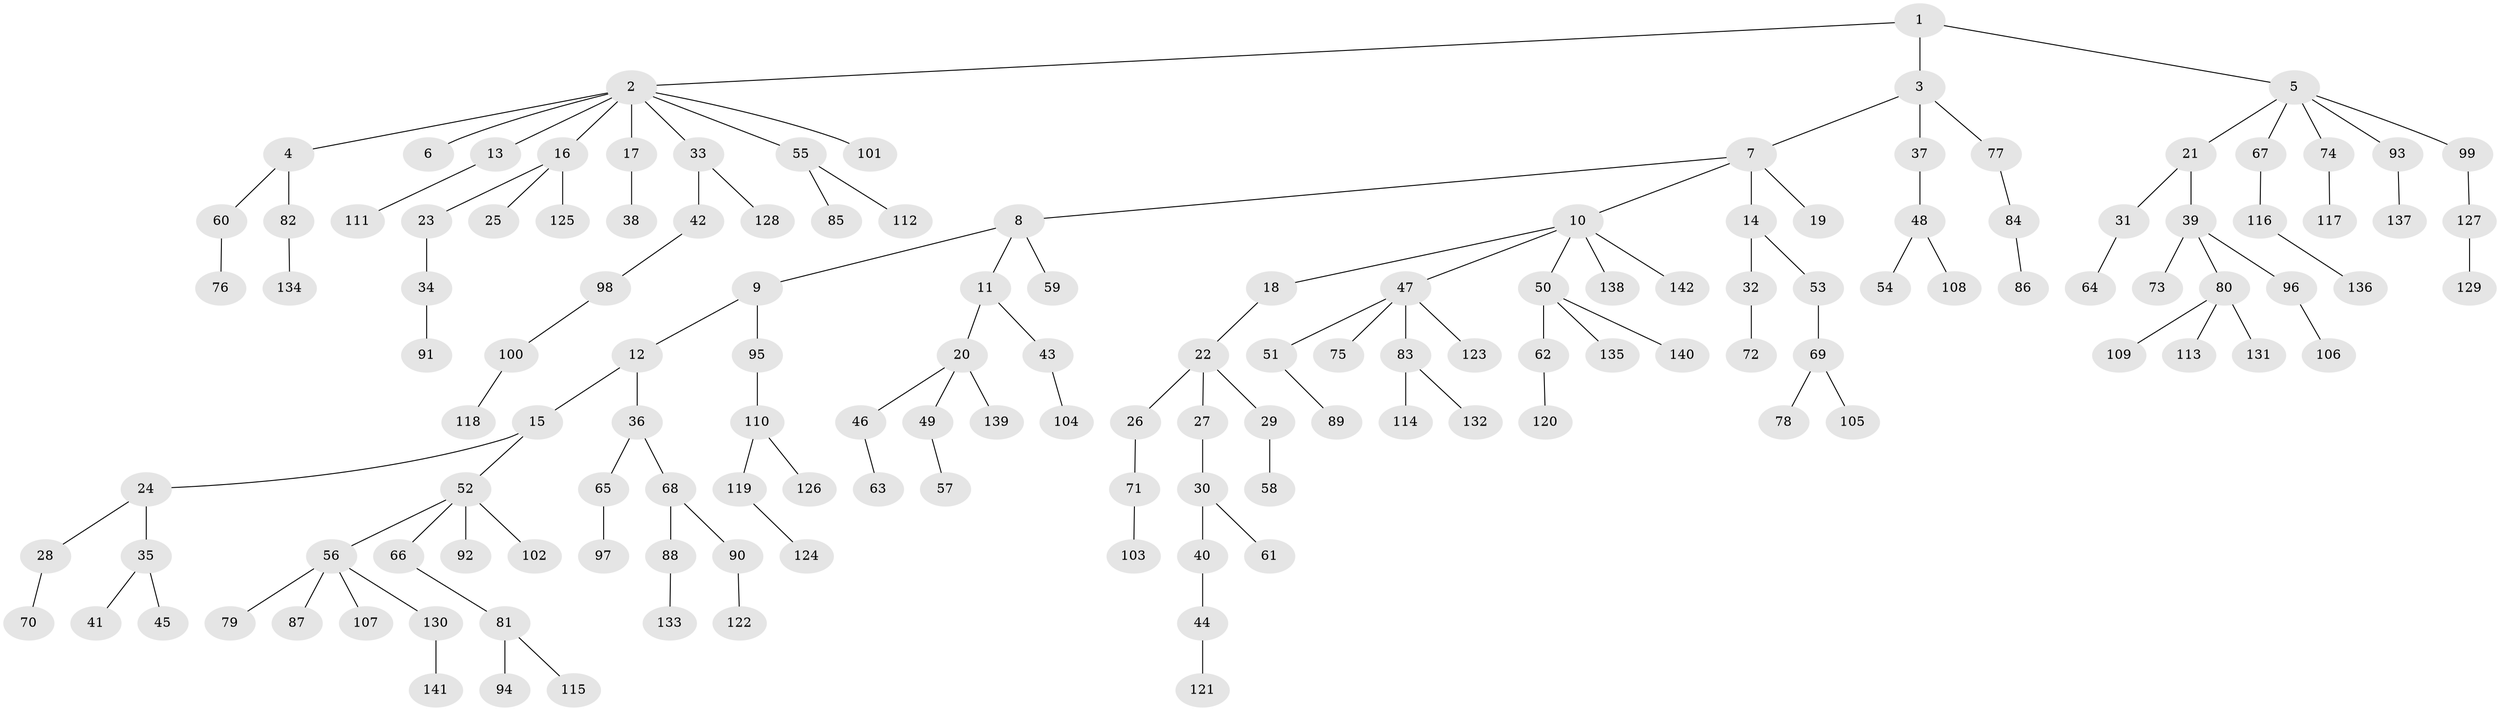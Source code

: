 // coarse degree distribution, {10: 0.023809523809523808, 7: 0.023809523809523808, 1: 0.7142857142857143, 4: 0.023809523809523808, 8: 0.047619047619047616, 2: 0.14285714285714285, 3: 0.023809523809523808}
// Generated by graph-tools (version 1.1) at 2025/19/03/04/25 18:19:22]
// undirected, 142 vertices, 141 edges
graph export_dot {
graph [start="1"]
  node [color=gray90,style=filled];
  1;
  2;
  3;
  4;
  5;
  6;
  7;
  8;
  9;
  10;
  11;
  12;
  13;
  14;
  15;
  16;
  17;
  18;
  19;
  20;
  21;
  22;
  23;
  24;
  25;
  26;
  27;
  28;
  29;
  30;
  31;
  32;
  33;
  34;
  35;
  36;
  37;
  38;
  39;
  40;
  41;
  42;
  43;
  44;
  45;
  46;
  47;
  48;
  49;
  50;
  51;
  52;
  53;
  54;
  55;
  56;
  57;
  58;
  59;
  60;
  61;
  62;
  63;
  64;
  65;
  66;
  67;
  68;
  69;
  70;
  71;
  72;
  73;
  74;
  75;
  76;
  77;
  78;
  79;
  80;
  81;
  82;
  83;
  84;
  85;
  86;
  87;
  88;
  89;
  90;
  91;
  92;
  93;
  94;
  95;
  96;
  97;
  98;
  99;
  100;
  101;
  102;
  103;
  104;
  105;
  106;
  107;
  108;
  109;
  110;
  111;
  112;
  113;
  114;
  115;
  116;
  117;
  118;
  119;
  120;
  121;
  122;
  123;
  124;
  125;
  126;
  127;
  128;
  129;
  130;
  131;
  132;
  133;
  134;
  135;
  136;
  137;
  138;
  139;
  140;
  141;
  142;
  1 -- 2;
  1 -- 3;
  1 -- 5;
  2 -- 4;
  2 -- 6;
  2 -- 13;
  2 -- 16;
  2 -- 17;
  2 -- 33;
  2 -- 55;
  2 -- 101;
  3 -- 7;
  3 -- 37;
  3 -- 77;
  4 -- 60;
  4 -- 82;
  5 -- 21;
  5 -- 67;
  5 -- 74;
  5 -- 93;
  5 -- 99;
  7 -- 8;
  7 -- 10;
  7 -- 14;
  7 -- 19;
  8 -- 9;
  8 -- 11;
  8 -- 59;
  9 -- 12;
  9 -- 95;
  10 -- 18;
  10 -- 47;
  10 -- 50;
  10 -- 138;
  10 -- 142;
  11 -- 20;
  11 -- 43;
  12 -- 15;
  12 -- 36;
  13 -- 111;
  14 -- 32;
  14 -- 53;
  15 -- 24;
  15 -- 52;
  16 -- 23;
  16 -- 25;
  16 -- 125;
  17 -- 38;
  18 -- 22;
  20 -- 46;
  20 -- 49;
  20 -- 139;
  21 -- 31;
  21 -- 39;
  22 -- 26;
  22 -- 27;
  22 -- 29;
  23 -- 34;
  24 -- 28;
  24 -- 35;
  26 -- 71;
  27 -- 30;
  28 -- 70;
  29 -- 58;
  30 -- 40;
  30 -- 61;
  31 -- 64;
  32 -- 72;
  33 -- 42;
  33 -- 128;
  34 -- 91;
  35 -- 41;
  35 -- 45;
  36 -- 65;
  36 -- 68;
  37 -- 48;
  39 -- 73;
  39 -- 80;
  39 -- 96;
  40 -- 44;
  42 -- 98;
  43 -- 104;
  44 -- 121;
  46 -- 63;
  47 -- 51;
  47 -- 75;
  47 -- 83;
  47 -- 123;
  48 -- 54;
  48 -- 108;
  49 -- 57;
  50 -- 62;
  50 -- 135;
  50 -- 140;
  51 -- 89;
  52 -- 56;
  52 -- 66;
  52 -- 92;
  52 -- 102;
  53 -- 69;
  55 -- 85;
  55 -- 112;
  56 -- 79;
  56 -- 87;
  56 -- 107;
  56 -- 130;
  60 -- 76;
  62 -- 120;
  65 -- 97;
  66 -- 81;
  67 -- 116;
  68 -- 88;
  68 -- 90;
  69 -- 78;
  69 -- 105;
  71 -- 103;
  74 -- 117;
  77 -- 84;
  80 -- 109;
  80 -- 113;
  80 -- 131;
  81 -- 94;
  81 -- 115;
  82 -- 134;
  83 -- 114;
  83 -- 132;
  84 -- 86;
  88 -- 133;
  90 -- 122;
  93 -- 137;
  95 -- 110;
  96 -- 106;
  98 -- 100;
  99 -- 127;
  100 -- 118;
  110 -- 119;
  110 -- 126;
  116 -- 136;
  119 -- 124;
  127 -- 129;
  130 -- 141;
}
